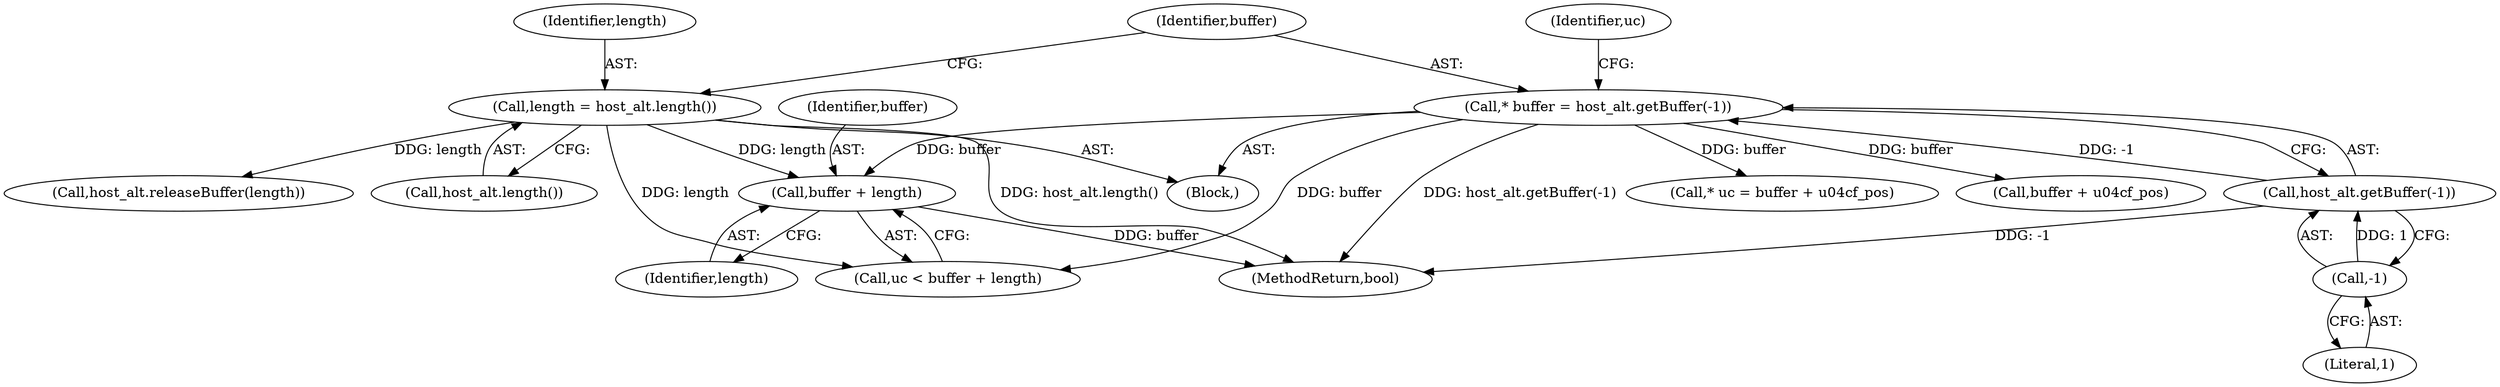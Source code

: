 digraph "0_Chrome_f9b56bc54fdff5981dba39a707489c3ca9980fac_1@pointer" {
"1000164" [label="(Call,buffer + length)"];
"1000150" [label="(Call,* buffer = host_alt.getBuffer(-1))"];
"1000152" [label="(Call,host_alt.getBuffer(-1))"];
"1000153" [label="(Call,-1)"];
"1000146" [label="(Call,length = host_alt.length())"];
"1000157" [label="(Call,* uc = buffer + u04cf_pos)"];
"1000148" [label="(Call,host_alt.length())"];
"1000154" [label="(Literal,1)"];
"1000150" [label="(Call,* buffer = host_alt.getBuffer(-1))"];
"1000146" [label="(Call,length = host_alt.length())"];
"1000162" [label="(Call,uc < buffer + length)"];
"1000151" [label="(Identifier,buffer)"];
"1000179" [label="(Call,host_alt.releaseBuffer(length))"];
"1000166" [label="(Identifier,length)"];
"1000143" [label="(Block,)"];
"1000152" [label="(Call,host_alt.getBuffer(-1))"];
"1000159" [label="(Call,buffer + u04cf_pos)"];
"1000164" [label="(Call,buffer + length)"];
"1000153" [label="(Call,-1)"];
"1000147" [label="(Identifier,length)"];
"1000158" [label="(Identifier,uc)"];
"1000209" [label="(MethodReturn,bool)"];
"1000165" [label="(Identifier,buffer)"];
"1000164" -> "1000162"  [label="AST: "];
"1000164" -> "1000166"  [label="CFG: "];
"1000165" -> "1000164"  [label="AST: "];
"1000166" -> "1000164"  [label="AST: "];
"1000162" -> "1000164"  [label="CFG: "];
"1000164" -> "1000209"  [label="DDG: buffer"];
"1000150" -> "1000164"  [label="DDG: buffer"];
"1000146" -> "1000164"  [label="DDG: length"];
"1000150" -> "1000143"  [label="AST: "];
"1000150" -> "1000152"  [label="CFG: "];
"1000151" -> "1000150"  [label="AST: "];
"1000152" -> "1000150"  [label="AST: "];
"1000158" -> "1000150"  [label="CFG: "];
"1000150" -> "1000209"  [label="DDG: host_alt.getBuffer(-1)"];
"1000152" -> "1000150"  [label="DDG: -1"];
"1000150" -> "1000157"  [label="DDG: buffer"];
"1000150" -> "1000159"  [label="DDG: buffer"];
"1000150" -> "1000162"  [label="DDG: buffer"];
"1000152" -> "1000153"  [label="CFG: "];
"1000153" -> "1000152"  [label="AST: "];
"1000152" -> "1000209"  [label="DDG: -1"];
"1000153" -> "1000152"  [label="DDG: 1"];
"1000153" -> "1000154"  [label="CFG: "];
"1000154" -> "1000153"  [label="AST: "];
"1000146" -> "1000143"  [label="AST: "];
"1000146" -> "1000148"  [label="CFG: "];
"1000147" -> "1000146"  [label="AST: "];
"1000148" -> "1000146"  [label="AST: "];
"1000151" -> "1000146"  [label="CFG: "];
"1000146" -> "1000209"  [label="DDG: host_alt.length()"];
"1000146" -> "1000162"  [label="DDG: length"];
"1000146" -> "1000179"  [label="DDG: length"];
}
